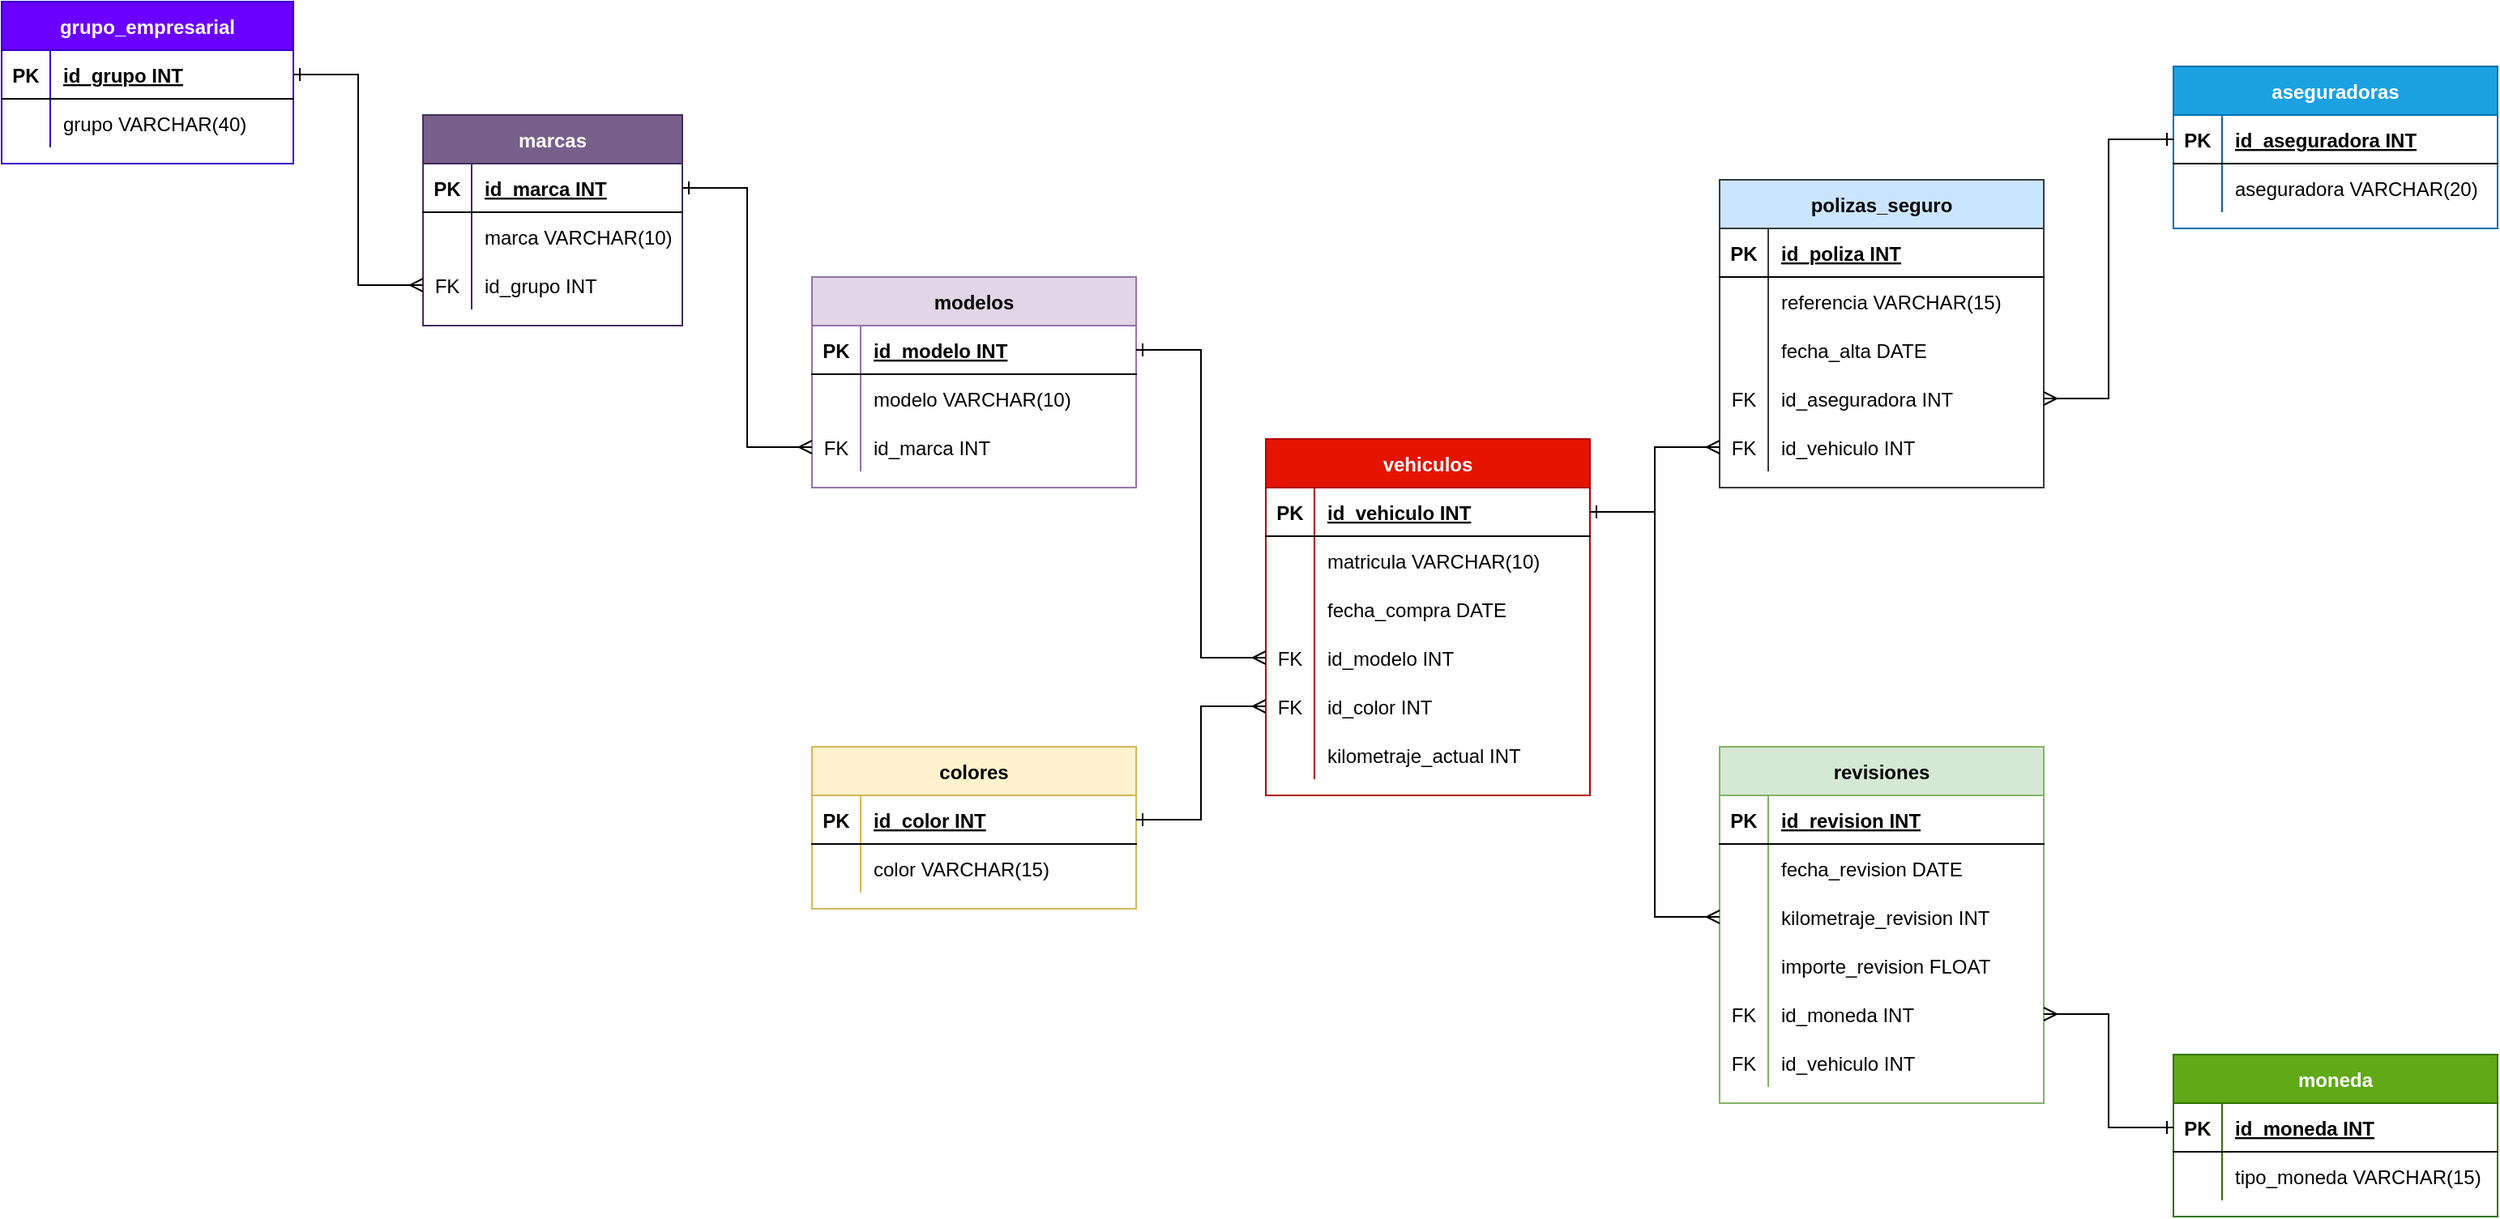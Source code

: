 <mxfile version="16.1.2" type="device"><diagram id="2dfc5r1Tlffnr6DrudNL" name="Página-1"><mxGraphModel dx="2296" dy="1543" grid="1" gridSize="10" guides="1" tooltips="1" connect="1" arrows="1" fold="1" page="0" pageScale="1" pageWidth="3300" pageHeight="4681" math="0" shadow="0"><root><mxCell id="0"/><mxCell id="1" parent="0"/><mxCell id="nvIoM6P-aH5zfTvKxZaG-1" value="vehiculos" style="shape=table;startSize=30;container=1;collapsible=1;childLayout=tableLayout;fixedRows=1;rowLines=0;fontStyle=1;align=center;resizeLast=1;fillColor=#e51400;fontColor=#ffffff;strokeColor=#B20000;" parent="1" vertex="1"><mxGeometry x="600" y="200" width="200" height="220" as="geometry"/></mxCell><mxCell id="nvIoM6P-aH5zfTvKxZaG-2" value="" style="shape=tableRow;horizontal=0;startSize=0;swimlaneHead=0;swimlaneBody=0;fillColor=none;collapsible=0;dropTarget=0;points=[[0,0.5],[1,0.5]];portConstraint=eastwest;top=0;left=0;right=0;bottom=1;" parent="nvIoM6P-aH5zfTvKxZaG-1" vertex="1"><mxGeometry y="30" width="200" height="30" as="geometry"/></mxCell><mxCell id="nvIoM6P-aH5zfTvKxZaG-3" value="PK" style="shape=partialRectangle;connectable=0;fillColor=none;top=0;left=0;bottom=0;right=0;fontStyle=1;overflow=hidden;" parent="nvIoM6P-aH5zfTvKxZaG-2" vertex="1"><mxGeometry width="30" height="30" as="geometry"><mxRectangle width="30" height="30" as="alternateBounds"/></mxGeometry></mxCell><mxCell id="nvIoM6P-aH5zfTvKxZaG-4" value="id_vehiculo INT" style="shape=partialRectangle;connectable=0;fillColor=none;top=0;left=0;bottom=0;right=0;align=left;spacingLeft=6;fontStyle=5;overflow=hidden;" parent="nvIoM6P-aH5zfTvKxZaG-2" vertex="1"><mxGeometry x="30" width="170" height="30" as="geometry"><mxRectangle width="170" height="30" as="alternateBounds"/></mxGeometry></mxCell><mxCell id="nvIoM6P-aH5zfTvKxZaG-5" value="" style="shape=tableRow;horizontal=0;startSize=0;swimlaneHead=0;swimlaneBody=0;fillColor=none;collapsible=0;dropTarget=0;points=[[0,0.5],[1,0.5]];portConstraint=eastwest;top=0;left=0;right=0;bottom=0;" parent="nvIoM6P-aH5zfTvKxZaG-1" vertex="1"><mxGeometry y="60" width="200" height="30" as="geometry"/></mxCell><mxCell id="nvIoM6P-aH5zfTvKxZaG-6" value="" style="shape=partialRectangle;connectable=0;fillColor=none;top=0;left=0;bottom=0;right=0;editable=1;overflow=hidden;" parent="nvIoM6P-aH5zfTvKxZaG-5" vertex="1"><mxGeometry width="30" height="30" as="geometry"><mxRectangle width="30" height="30" as="alternateBounds"/></mxGeometry></mxCell><mxCell id="nvIoM6P-aH5zfTvKxZaG-7" value="matricula VARCHAR(10)" style="shape=partialRectangle;connectable=0;fillColor=none;top=0;left=0;bottom=0;right=0;align=left;spacingLeft=6;overflow=hidden;" parent="nvIoM6P-aH5zfTvKxZaG-5" vertex="1"><mxGeometry x="30" width="170" height="30" as="geometry"><mxRectangle width="170" height="30" as="alternateBounds"/></mxGeometry></mxCell><mxCell id="nvIoM6P-aH5zfTvKxZaG-8" value="" style="shape=tableRow;horizontal=0;startSize=0;swimlaneHead=0;swimlaneBody=0;fillColor=none;collapsible=0;dropTarget=0;points=[[0,0.5],[1,0.5]];portConstraint=eastwest;top=0;left=0;right=0;bottom=0;" parent="nvIoM6P-aH5zfTvKxZaG-1" vertex="1"><mxGeometry y="90" width="200" height="30" as="geometry"/></mxCell><mxCell id="nvIoM6P-aH5zfTvKxZaG-9" value="" style="shape=partialRectangle;connectable=0;fillColor=none;top=0;left=0;bottom=0;right=0;editable=1;overflow=hidden;" parent="nvIoM6P-aH5zfTvKxZaG-8" vertex="1"><mxGeometry width="30" height="30" as="geometry"><mxRectangle width="30" height="30" as="alternateBounds"/></mxGeometry></mxCell><mxCell id="nvIoM6P-aH5zfTvKxZaG-10" value="fecha_compra DATE" style="shape=partialRectangle;connectable=0;fillColor=none;top=0;left=0;bottom=0;right=0;align=left;spacingLeft=6;overflow=hidden;" parent="nvIoM6P-aH5zfTvKxZaG-8" vertex="1"><mxGeometry x="30" width="170" height="30" as="geometry"><mxRectangle width="170" height="30" as="alternateBounds"/></mxGeometry></mxCell><mxCell id="nvIoM6P-aH5zfTvKxZaG-11" value="" style="shape=tableRow;horizontal=0;startSize=0;swimlaneHead=0;swimlaneBody=0;fillColor=none;collapsible=0;dropTarget=0;points=[[0,0.5],[1,0.5]];portConstraint=eastwest;top=0;left=0;right=0;bottom=0;" parent="nvIoM6P-aH5zfTvKxZaG-1" vertex="1"><mxGeometry y="120" width="200" height="30" as="geometry"/></mxCell><mxCell id="nvIoM6P-aH5zfTvKxZaG-12" value="FK" style="shape=partialRectangle;connectable=0;fillColor=none;top=0;left=0;bottom=0;right=0;editable=1;overflow=hidden;" parent="nvIoM6P-aH5zfTvKxZaG-11" vertex="1"><mxGeometry width="30" height="30" as="geometry"><mxRectangle width="30" height="30" as="alternateBounds"/></mxGeometry></mxCell><mxCell id="nvIoM6P-aH5zfTvKxZaG-13" value="id_modelo INT" style="shape=partialRectangle;connectable=0;fillColor=none;top=0;left=0;bottom=0;right=0;align=left;spacingLeft=6;overflow=hidden;" parent="nvIoM6P-aH5zfTvKxZaG-11" vertex="1"><mxGeometry x="30" width="170" height="30" as="geometry"><mxRectangle width="170" height="30" as="alternateBounds"/></mxGeometry></mxCell><mxCell id="nvIoM6P-aH5zfTvKxZaG-131" style="shape=tableRow;horizontal=0;startSize=0;swimlaneHead=0;swimlaneBody=0;fillColor=none;collapsible=0;dropTarget=0;points=[[0,0.5],[1,0.5]];portConstraint=eastwest;top=0;left=0;right=0;bottom=0;" parent="nvIoM6P-aH5zfTvKxZaG-1" vertex="1"><mxGeometry y="150" width="200" height="30" as="geometry"/></mxCell><mxCell id="nvIoM6P-aH5zfTvKxZaG-132" value="FK" style="shape=partialRectangle;connectable=0;fillColor=none;top=0;left=0;bottom=0;right=0;editable=1;overflow=hidden;" parent="nvIoM6P-aH5zfTvKxZaG-131" vertex="1"><mxGeometry width="30" height="30" as="geometry"><mxRectangle width="30" height="30" as="alternateBounds"/></mxGeometry></mxCell><mxCell id="nvIoM6P-aH5zfTvKxZaG-133" value="id_color INT" style="shape=partialRectangle;connectable=0;fillColor=none;top=0;left=0;bottom=0;right=0;align=left;spacingLeft=6;overflow=hidden;" parent="nvIoM6P-aH5zfTvKxZaG-131" vertex="1"><mxGeometry x="30" width="170" height="30" as="geometry"><mxRectangle width="170" height="30" as="alternateBounds"/></mxGeometry></mxCell><mxCell id="nvIoM6P-aH5zfTvKxZaG-135" style="shape=tableRow;horizontal=0;startSize=0;swimlaneHead=0;swimlaneBody=0;fillColor=none;collapsible=0;dropTarget=0;points=[[0,0.5],[1,0.5]];portConstraint=eastwest;top=0;left=0;right=0;bottom=0;" parent="nvIoM6P-aH5zfTvKxZaG-1" vertex="1"><mxGeometry y="180" width="200" height="30" as="geometry"/></mxCell><mxCell id="nvIoM6P-aH5zfTvKxZaG-136" style="shape=partialRectangle;connectable=0;fillColor=none;top=0;left=0;bottom=0;right=0;editable=1;overflow=hidden;" parent="nvIoM6P-aH5zfTvKxZaG-135" vertex="1"><mxGeometry width="30" height="30" as="geometry"><mxRectangle width="30" height="30" as="alternateBounds"/></mxGeometry></mxCell><mxCell id="nvIoM6P-aH5zfTvKxZaG-137" value="kilometraje_actual INT" style="shape=partialRectangle;connectable=0;fillColor=none;top=0;left=0;bottom=0;right=0;align=left;spacingLeft=6;overflow=hidden;" parent="nvIoM6P-aH5zfTvKxZaG-135" vertex="1"><mxGeometry x="30" width="170" height="30" as="geometry"><mxRectangle width="170" height="30" as="alternateBounds"/></mxGeometry></mxCell><mxCell id="nvIoM6P-aH5zfTvKxZaG-14" value="modelos" style="shape=table;startSize=30;container=1;collapsible=1;childLayout=tableLayout;fixedRows=1;rowLines=0;fontStyle=1;align=center;resizeLast=1;fillColor=#e1d5e7;strokeColor=#9673a6;" parent="1" vertex="1"><mxGeometry x="320" y="100" width="200" height="130" as="geometry"/></mxCell><mxCell id="nvIoM6P-aH5zfTvKxZaG-15" value="" style="shape=tableRow;horizontal=0;startSize=0;swimlaneHead=0;swimlaneBody=0;fillColor=none;collapsible=0;dropTarget=0;points=[[0,0.5],[1,0.5]];portConstraint=eastwest;top=0;left=0;right=0;bottom=1;" parent="nvIoM6P-aH5zfTvKxZaG-14" vertex="1"><mxGeometry y="30" width="200" height="30" as="geometry"/></mxCell><mxCell id="nvIoM6P-aH5zfTvKxZaG-16" value="PK" style="shape=partialRectangle;connectable=0;fillColor=none;top=0;left=0;bottom=0;right=0;fontStyle=1;overflow=hidden;" parent="nvIoM6P-aH5zfTvKxZaG-15" vertex="1"><mxGeometry width="30" height="30" as="geometry"><mxRectangle width="30" height="30" as="alternateBounds"/></mxGeometry></mxCell><mxCell id="nvIoM6P-aH5zfTvKxZaG-17" value="id_modelo INT" style="shape=partialRectangle;connectable=0;fillColor=none;top=0;left=0;bottom=0;right=0;align=left;spacingLeft=6;fontStyle=5;overflow=hidden;" parent="nvIoM6P-aH5zfTvKxZaG-15" vertex="1"><mxGeometry x="30" width="170" height="30" as="geometry"><mxRectangle width="170" height="30" as="alternateBounds"/></mxGeometry></mxCell><mxCell id="nvIoM6P-aH5zfTvKxZaG-18" value="" style="shape=tableRow;horizontal=0;startSize=0;swimlaneHead=0;swimlaneBody=0;fillColor=none;collapsible=0;dropTarget=0;points=[[0,0.5],[1,0.5]];portConstraint=eastwest;top=0;left=0;right=0;bottom=0;" parent="nvIoM6P-aH5zfTvKxZaG-14" vertex="1"><mxGeometry y="60" width="200" height="30" as="geometry"/></mxCell><mxCell id="nvIoM6P-aH5zfTvKxZaG-19" value="" style="shape=partialRectangle;connectable=0;fillColor=none;top=0;left=0;bottom=0;right=0;editable=1;overflow=hidden;" parent="nvIoM6P-aH5zfTvKxZaG-18" vertex="1"><mxGeometry width="30" height="30" as="geometry"><mxRectangle width="30" height="30" as="alternateBounds"/></mxGeometry></mxCell><mxCell id="nvIoM6P-aH5zfTvKxZaG-20" value="modelo VARCHAR(10)" style="shape=partialRectangle;connectable=0;fillColor=none;top=0;left=0;bottom=0;right=0;align=left;spacingLeft=6;overflow=hidden;" parent="nvIoM6P-aH5zfTvKxZaG-18" vertex="1"><mxGeometry x="30" width="170" height="30" as="geometry"><mxRectangle width="170" height="30" as="alternateBounds"/></mxGeometry></mxCell><mxCell id="nvIoM6P-aH5zfTvKxZaG-21" value="" style="shape=tableRow;horizontal=0;startSize=0;swimlaneHead=0;swimlaneBody=0;fillColor=none;collapsible=0;dropTarget=0;points=[[0,0.5],[1,0.5]];portConstraint=eastwest;top=0;left=0;right=0;bottom=0;" parent="nvIoM6P-aH5zfTvKxZaG-14" vertex="1"><mxGeometry y="90" width="200" height="30" as="geometry"/></mxCell><mxCell id="nvIoM6P-aH5zfTvKxZaG-22" value="FK" style="shape=partialRectangle;connectable=0;fillColor=none;top=0;left=0;bottom=0;right=0;editable=1;overflow=hidden;" parent="nvIoM6P-aH5zfTvKxZaG-21" vertex="1"><mxGeometry width="30" height="30" as="geometry"><mxRectangle width="30" height="30" as="alternateBounds"/></mxGeometry></mxCell><mxCell id="nvIoM6P-aH5zfTvKxZaG-23" value="id_marca INT" style="shape=partialRectangle;connectable=0;fillColor=none;top=0;left=0;bottom=0;right=0;align=left;spacingLeft=6;overflow=hidden;" parent="nvIoM6P-aH5zfTvKxZaG-21" vertex="1"><mxGeometry x="30" width="170" height="30" as="geometry"><mxRectangle width="170" height="30" as="alternateBounds"/></mxGeometry></mxCell><mxCell id="nvIoM6P-aH5zfTvKxZaG-27" value="marcas" style="shape=table;startSize=30;container=1;collapsible=1;childLayout=tableLayout;fixedRows=1;rowLines=0;fontStyle=1;align=center;resizeLast=1;fillColor=#76608a;fontColor=#ffffff;strokeColor=#432D57;" parent="1" vertex="1"><mxGeometry x="80" width="160" height="130" as="geometry"/></mxCell><mxCell id="nvIoM6P-aH5zfTvKxZaG-28" value="" style="shape=tableRow;horizontal=0;startSize=0;swimlaneHead=0;swimlaneBody=0;fillColor=none;collapsible=0;dropTarget=0;points=[[0,0.5],[1,0.5]];portConstraint=eastwest;top=0;left=0;right=0;bottom=1;" parent="nvIoM6P-aH5zfTvKxZaG-27" vertex="1"><mxGeometry y="30" width="160" height="30" as="geometry"/></mxCell><mxCell id="nvIoM6P-aH5zfTvKxZaG-29" value="PK" style="shape=partialRectangle;connectable=0;fillColor=none;top=0;left=0;bottom=0;right=0;fontStyle=1;overflow=hidden;" parent="nvIoM6P-aH5zfTvKxZaG-28" vertex="1"><mxGeometry width="30" height="30" as="geometry"><mxRectangle width="30" height="30" as="alternateBounds"/></mxGeometry></mxCell><mxCell id="nvIoM6P-aH5zfTvKxZaG-30" value="id_marca INT" style="shape=partialRectangle;connectable=0;fillColor=none;top=0;left=0;bottom=0;right=0;align=left;spacingLeft=6;fontStyle=5;overflow=hidden;" parent="nvIoM6P-aH5zfTvKxZaG-28" vertex="1"><mxGeometry x="30" width="130" height="30" as="geometry"><mxRectangle width="130" height="30" as="alternateBounds"/></mxGeometry></mxCell><mxCell id="nvIoM6P-aH5zfTvKxZaG-31" value="" style="shape=tableRow;horizontal=0;startSize=0;swimlaneHead=0;swimlaneBody=0;fillColor=none;collapsible=0;dropTarget=0;points=[[0,0.5],[1,0.5]];portConstraint=eastwest;top=0;left=0;right=0;bottom=0;" parent="nvIoM6P-aH5zfTvKxZaG-27" vertex="1"><mxGeometry y="60" width="160" height="30" as="geometry"/></mxCell><mxCell id="nvIoM6P-aH5zfTvKxZaG-32" value="" style="shape=partialRectangle;connectable=0;fillColor=none;top=0;left=0;bottom=0;right=0;editable=1;overflow=hidden;" parent="nvIoM6P-aH5zfTvKxZaG-31" vertex="1"><mxGeometry width="30" height="30" as="geometry"><mxRectangle width="30" height="30" as="alternateBounds"/></mxGeometry></mxCell><mxCell id="nvIoM6P-aH5zfTvKxZaG-33" value="marca VARCHAR(10)" style="shape=partialRectangle;connectable=0;fillColor=none;top=0;left=0;bottom=0;right=0;align=left;spacingLeft=6;overflow=hidden;" parent="nvIoM6P-aH5zfTvKxZaG-31" vertex="1"><mxGeometry x="30" width="130" height="30" as="geometry"><mxRectangle width="130" height="30" as="alternateBounds"/></mxGeometry></mxCell><mxCell id="nvIoM6P-aH5zfTvKxZaG-34" value="" style="shape=tableRow;horizontal=0;startSize=0;swimlaneHead=0;swimlaneBody=0;fillColor=none;collapsible=0;dropTarget=0;points=[[0,0.5],[1,0.5]];portConstraint=eastwest;top=0;left=0;right=0;bottom=0;" parent="nvIoM6P-aH5zfTvKxZaG-27" vertex="1"><mxGeometry y="90" width="160" height="30" as="geometry"/></mxCell><mxCell id="nvIoM6P-aH5zfTvKxZaG-35" value="FK" style="shape=partialRectangle;connectable=0;fillColor=none;top=0;left=0;bottom=0;right=0;editable=1;overflow=hidden;" parent="nvIoM6P-aH5zfTvKxZaG-34" vertex="1"><mxGeometry width="30" height="30" as="geometry"><mxRectangle width="30" height="30" as="alternateBounds"/></mxGeometry></mxCell><mxCell id="nvIoM6P-aH5zfTvKxZaG-36" value="id_grupo INT" style="shape=partialRectangle;connectable=0;fillColor=none;top=0;left=0;bottom=0;right=0;align=left;spacingLeft=6;overflow=hidden;" parent="nvIoM6P-aH5zfTvKxZaG-34" vertex="1"><mxGeometry x="30" width="130" height="30" as="geometry"><mxRectangle width="130" height="30" as="alternateBounds"/></mxGeometry></mxCell><mxCell id="nvIoM6P-aH5zfTvKxZaG-40" value="grupo_empresarial" style="shape=table;startSize=30;container=1;collapsible=1;childLayout=tableLayout;fixedRows=1;rowLines=0;fontStyle=1;align=center;resizeLast=1;fillColor=#6a00ff;fontColor=#ffffff;strokeColor=#3700CC;" parent="1" vertex="1"><mxGeometry x="-180" y="-70" width="180" height="100" as="geometry"/></mxCell><mxCell id="nvIoM6P-aH5zfTvKxZaG-41" value="" style="shape=tableRow;horizontal=0;startSize=0;swimlaneHead=0;swimlaneBody=0;fillColor=none;collapsible=0;dropTarget=0;points=[[0,0.5],[1,0.5]];portConstraint=eastwest;top=0;left=0;right=0;bottom=1;" parent="nvIoM6P-aH5zfTvKxZaG-40" vertex="1"><mxGeometry y="30" width="180" height="30" as="geometry"/></mxCell><mxCell id="nvIoM6P-aH5zfTvKxZaG-42" value="PK" style="shape=partialRectangle;connectable=0;fillColor=none;top=0;left=0;bottom=0;right=0;fontStyle=1;overflow=hidden;" parent="nvIoM6P-aH5zfTvKxZaG-41" vertex="1"><mxGeometry width="30" height="30" as="geometry"><mxRectangle width="30" height="30" as="alternateBounds"/></mxGeometry></mxCell><mxCell id="nvIoM6P-aH5zfTvKxZaG-43" value="id_grupo INT" style="shape=partialRectangle;connectable=0;fillColor=none;top=0;left=0;bottom=0;right=0;align=left;spacingLeft=6;fontStyle=5;overflow=hidden;" parent="nvIoM6P-aH5zfTvKxZaG-41" vertex="1"><mxGeometry x="30" width="150" height="30" as="geometry"><mxRectangle width="150" height="30" as="alternateBounds"/></mxGeometry></mxCell><mxCell id="nvIoM6P-aH5zfTvKxZaG-44" value="" style="shape=tableRow;horizontal=0;startSize=0;swimlaneHead=0;swimlaneBody=0;fillColor=none;collapsible=0;dropTarget=0;points=[[0,0.5],[1,0.5]];portConstraint=eastwest;top=0;left=0;right=0;bottom=0;" parent="nvIoM6P-aH5zfTvKxZaG-40" vertex="1"><mxGeometry y="60" width="180" height="30" as="geometry"/></mxCell><mxCell id="nvIoM6P-aH5zfTvKxZaG-45" value="" style="shape=partialRectangle;connectable=0;fillColor=none;top=0;left=0;bottom=0;right=0;editable=1;overflow=hidden;" parent="nvIoM6P-aH5zfTvKxZaG-44" vertex="1"><mxGeometry width="30" height="30" as="geometry"><mxRectangle width="30" height="30" as="alternateBounds"/></mxGeometry></mxCell><mxCell id="nvIoM6P-aH5zfTvKxZaG-46" value="grupo VARCHAR(40)" style="shape=partialRectangle;connectable=0;fillColor=none;top=0;left=0;bottom=0;right=0;align=left;spacingLeft=6;overflow=hidden;" parent="nvIoM6P-aH5zfTvKxZaG-44" vertex="1"><mxGeometry x="30" width="150" height="30" as="geometry"><mxRectangle width="150" height="30" as="alternateBounds"/></mxGeometry></mxCell><mxCell id="nvIoM6P-aH5zfTvKxZaG-53" value="colores" style="shape=table;startSize=30;container=1;collapsible=1;childLayout=tableLayout;fixedRows=1;rowLines=0;fontStyle=1;align=center;resizeLast=1;fillColor=#fff2cc;strokeColor=#d6b656;" parent="1" vertex="1"><mxGeometry x="320" y="390" width="200" height="100" as="geometry"/></mxCell><mxCell id="nvIoM6P-aH5zfTvKxZaG-54" value="" style="shape=tableRow;horizontal=0;startSize=0;swimlaneHead=0;swimlaneBody=0;fillColor=none;collapsible=0;dropTarget=0;points=[[0,0.5],[1,0.5]];portConstraint=eastwest;top=0;left=0;right=0;bottom=1;" parent="nvIoM6P-aH5zfTvKxZaG-53" vertex="1"><mxGeometry y="30" width="200" height="30" as="geometry"/></mxCell><mxCell id="nvIoM6P-aH5zfTvKxZaG-55" value="PK" style="shape=partialRectangle;connectable=0;fillColor=none;top=0;left=0;bottom=0;right=0;fontStyle=1;overflow=hidden;" parent="nvIoM6P-aH5zfTvKxZaG-54" vertex="1"><mxGeometry width="30" height="30" as="geometry"><mxRectangle width="30" height="30" as="alternateBounds"/></mxGeometry></mxCell><mxCell id="nvIoM6P-aH5zfTvKxZaG-56" value="id_color INT" style="shape=partialRectangle;connectable=0;fillColor=none;top=0;left=0;bottom=0;right=0;align=left;spacingLeft=6;fontStyle=5;overflow=hidden;" parent="nvIoM6P-aH5zfTvKxZaG-54" vertex="1"><mxGeometry x="30" width="170" height="30" as="geometry"><mxRectangle width="170" height="30" as="alternateBounds"/></mxGeometry></mxCell><mxCell id="nvIoM6P-aH5zfTvKxZaG-57" value="" style="shape=tableRow;horizontal=0;startSize=0;swimlaneHead=0;swimlaneBody=0;fillColor=none;collapsible=0;dropTarget=0;points=[[0,0.5],[1,0.5]];portConstraint=eastwest;top=0;left=0;right=0;bottom=0;" parent="nvIoM6P-aH5zfTvKxZaG-53" vertex="1"><mxGeometry y="60" width="200" height="30" as="geometry"/></mxCell><mxCell id="nvIoM6P-aH5zfTvKxZaG-58" value="" style="shape=partialRectangle;connectable=0;fillColor=none;top=0;left=0;bottom=0;right=0;editable=1;overflow=hidden;" parent="nvIoM6P-aH5zfTvKxZaG-57" vertex="1"><mxGeometry width="30" height="30" as="geometry"><mxRectangle width="30" height="30" as="alternateBounds"/></mxGeometry></mxCell><mxCell id="nvIoM6P-aH5zfTvKxZaG-59" value="color VARCHAR(15)" style="shape=partialRectangle;connectable=0;fillColor=none;top=0;left=0;bottom=0;right=0;align=left;spacingLeft=6;overflow=hidden;" parent="nvIoM6P-aH5zfTvKxZaG-57" vertex="1"><mxGeometry x="30" width="170" height="30" as="geometry"><mxRectangle width="170" height="30" as="alternateBounds"/></mxGeometry></mxCell><mxCell id="nvIoM6P-aH5zfTvKxZaG-66" value="aseguradoras" style="shape=table;startSize=30;container=1;collapsible=1;childLayout=tableLayout;fixedRows=1;rowLines=0;fontStyle=1;align=center;resizeLast=1;fillColor=#1ba1e2;fontColor=#ffffff;strokeColor=#006EAF;" parent="1" vertex="1"><mxGeometry x="1160" y="-30" width="200" height="100" as="geometry"/></mxCell><mxCell id="nvIoM6P-aH5zfTvKxZaG-67" value="" style="shape=tableRow;horizontal=0;startSize=0;swimlaneHead=0;swimlaneBody=0;fillColor=none;collapsible=0;dropTarget=0;points=[[0,0.5],[1,0.5]];portConstraint=eastwest;top=0;left=0;right=0;bottom=1;" parent="nvIoM6P-aH5zfTvKxZaG-66" vertex="1"><mxGeometry y="30" width="200" height="30" as="geometry"/></mxCell><mxCell id="nvIoM6P-aH5zfTvKxZaG-68" value="PK" style="shape=partialRectangle;connectable=0;fillColor=none;top=0;left=0;bottom=0;right=0;fontStyle=1;overflow=hidden;" parent="nvIoM6P-aH5zfTvKxZaG-67" vertex="1"><mxGeometry width="30" height="30" as="geometry"><mxRectangle width="30" height="30" as="alternateBounds"/></mxGeometry></mxCell><mxCell id="nvIoM6P-aH5zfTvKxZaG-69" value="id_aseguradora INT" style="shape=partialRectangle;connectable=0;fillColor=none;top=0;left=0;bottom=0;right=0;align=left;spacingLeft=6;fontStyle=5;overflow=hidden;" parent="nvIoM6P-aH5zfTvKxZaG-67" vertex="1"><mxGeometry x="30" width="170" height="30" as="geometry"><mxRectangle width="170" height="30" as="alternateBounds"/></mxGeometry></mxCell><mxCell id="nvIoM6P-aH5zfTvKxZaG-70" value="" style="shape=tableRow;horizontal=0;startSize=0;swimlaneHead=0;swimlaneBody=0;fillColor=none;collapsible=0;dropTarget=0;points=[[0,0.5],[1,0.5]];portConstraint=eastwest;top=0;left=0;right=0;bottom=0;" parent="nvIoM6P-aH5zfTvKxZaG-66" vertex="1"><mxGeometry y="60" width="200" height="30" as="geometry"/></mxCell><mxCell id="nvIoM6P-aH5zfTvKxZaG-71" value="" style="shape=partialRectangle;connectable=0;fillColor=none;top=0;left=0;bottom=0;right=0;editable=1;overflow=hidden;" parent="nvIoM6P-aH5zfTvKxZaG-70" vertex="1"><mxGeometry width="30" height="30" as="geometry"><mxRectangle width="30" height="30" as="alternateBounds"/></mxGeometry></mxCell><mxCell id="nvIoM6P-aH5zfTvKxZaG-72" value="aseguradora VARCHAR(20)" style="shape=partialRectangle;connectable=0;fillColor=none;top=0;left=0;bottom=0;right=0;align=left;spacingLeft=6;overflow=hidden;" parent="nvIoM6P-aH5zfTvKxZaG-70" vertex="1"><mxGeometry x="30" width="170" height="30" as="geometry"><mxRectangle width="170" height="30" as="alternateBounds"/></mxGeometry></mxCell><mxCell id="nvIoM6P-aH5zfTvKxZaG-79" value="polizas_seguro" style="shape=table;startSize=30;container=1;collapsible=1;childLayout=tableLayout;fixedRows=1;rowLines=0;fontStyle=1;align=center;resizeLast=1;fillColor=#cce5ff;strokeColor=#36393d;" parent="1" vertex="1"><mxGeometry x="880" y="40" width="200" height="190" as="geometry"/></mxCell><mxCell id="nvIoM6P-aH5zfTvKxZaG-80" value="" style="shape=tableRow;horizontal=0;startSize=0;swimlaneHead=0;swimlaneBody=0;fillColor=none;collapsible=0;dropTarget=0;points=[[0,0.5],[1,0.5]];portConstraint=eastwest;top=0;left=0;right=0;bottom=1;" parent="nvIoM6P-aH5zfTvKxZaG-79" vertex="1"><mxGeometry y="30" width="200" height="30" as="geometry"/></mxCell><mxCell id="nvIoM6P-aH5zfTvKxZaG-81" value="PK" style="shape=partialRectangle;connectable=0;fillColor=none;top=0;left=0;bottom=0;right=0;fontStyle=1;overflow=hidden;" parent="nvIoM6P-aH5zfTvKxZaG-80" vertex="1"><mxGeometry width="30" height="30" as="geometry"><mxRectangle width="30" height="30" as="alternateBounds"/></mxGeometry></mxCell><mxCell id="nvIoM6P-aH5zfTvKxZaG-82" value="id_poliza INT" style="shape=partialRectangle;connectable=0;fillColor=none;top=0;left=0;bottom=0;right=0;align=left;spacingLeft=6;fontStyle=5;overflow=hidden;" parent="nvIoM6P-aH5zfTvKxZaG-80" vertex="1"><mxGeometry x="30" width="170" height="30" as="geometry"><mxRectangle width="170" height="30" as="alternateBounds"/></mxGeometry></mxCell><mxCell id="nvIoM6P-aH5zfTvKxZaG-83" value="" style="shape=tableRow;horizontal=0;startSize=0;swimlaneHead=0;swimlaneBody=0;fillColor=none;collapsible=0;dropTarget=0;points=[[0,0.5],[1,0.5]];portConstraint=eastwest;top=0;left=0;right=0;bottom=0;" parent="nvIoM6P-aH5zfTvKxZaG-79" vertex="1"><mxGeometry y="60" width="200" height="30" as="geometry"/></mxCell><mxCell id="nvIoM6P-aH5zfTvKxZaG-84" value="" style="shape=partialRectangle;connectable=0;fillColor=none;top=0;left=0;bottom=0;right=0;editable=1;overflow=hidden;" parent="nvIoM6P-aH5zfTvKxZaG-83" vertex="1"><mxGeometry width="30" height="30" as="geometry"><mxRectangle width="30" height="30" as="alternateBounds"/></mxGeometry></mxCell><mxCell id="nvIoM6P-aH5zfTvKxZaG-85" value="referencia VARCHAR(15)" style="shape=partialRectangle;connectable=0;fillColor=none;top=0;left=0;bottom=0;right=0;align=left;spacingLeft=6;overflow=hidden;" parent="nvIoM6P-aH5zfTvKxZaG-83" vertex="1"><mxGeometry x="30" width="170" height="30" as="geometry"><mxRectangle width="170" height="30" as="alternateBounds"/></mxGeometry></mxCell><mxCell id="qEVYk1-h3r_XTz66TzSC-1" style="shape=tableRow;horizontal=0;startSize=0;swimlaneHead=0;swimlaneBody=0;fillColor=none;collapsible=0;dropTarget=0;points=[[0,0.5],[1,0.5]];portConstraint=eastwest;top=0;left=0;right=0;bottom=0;" vertex="1" parent="nvIoM6P-aH5zfTvKxZaG-79"><mxGeometry y="90" width="200" height="30" as="geometry"/></mxCell><mxCell id="qEVYk1-h3r_XTz66TzSC-2" style="shape=partialRectangle;connectable=0;fillColor=none;top=0;left=0;bottom=0;right=0;editable=1;overflow=hidden;" vertex="1" parent="qEVYk1-h3r_XTz66TzSC-1"><mxGeometry width="30" height="30" as="geometry"><mxRectangle width="30" height="30" as="alternateBounds"/></mxGeometry></mxCell><mxCell id="qEVYk1-h3r_XTz66TzSC-3" value="fecha_alta DATE" style="shape=partialRectangle;connectable=0;fillColor=none;top=0;left=0;bottom=0;right=0;align=left;spacingLeft=6;overflow=hidden;" vertex="1" parent="qEVYk1-h3r_XTz66TzSC-1"><mxGeometry x="30" width="170" height="30" as="geometry"><mxRectangle width="170" height="30" as="alternateBounds"/></mxGeometry></mxCell><mxCell id="nvIoM6P-aH5zfTvKxZaG-86" value="" style="shape=tableRow;horizontal=0;startSize=0;swimlaneHead=0;swimlaneBody=0;fillColor=none;collapsible=0;dropTarget=0;points=[[0,0.5],[1,0.5]];portConstraint=eastwest;top=0;left=0;right=0;bottom=0;" parent="nvIoM6P-aH5zfTvKxZaG-79" vertex="1"><mxGeometry y="120" width="200" height="30" as="geometry"/></mxCell><mxCell id="nvIoM6P-aH5zfTvKxZaG-87" value="FK" style="shape=partialRectangle;connectable=0;fillColor=none;top=0;left=0;bottom=0;right=0;editable=1;overflow=hidden;" parent="nvIoM6P-aH5zfTvKxZaG-86" vertex="1"><mxGeometry width="30" height="30" as="geometry"><mxRectangle width="30" height="30" as="alternateBounds"/></mxGeometry></mxCell><mxCell id="nvIoM6P-aH5zfTvKxZaG-88" value="id_aseguradora INT" style="shape=partialRectangle;connectable=0;fillColor=none;top=0;left=0;bottom=0;right=0;align=left;spacingLeft=6;overflow=hidden;" parent="nvIoM6P-aH5zfTvKxZaG-86" vertex="1"><mxGeometry x="30" width="170" height="30" as="geometry"><mxRectangle width="170" height="30" as="alternateBounds"/></mxGeometry></mxCell><mxCell id="nvIoM6P-aH5zfTvKxZaG-89" value="" style="shape=tableRow;horizontal=0;startSize=0;swimlaneHead=0;swimlaneBody=0;fillColor=none;collapsible=0;dropTarget=0;points=[[0,0.5],[1,0.5]];portConstraint=eastwest;top=0;left=0;right=0;bottom=0;" parent="nvIoM6P-aH5zfTvKxZaG-79" vertex="1"><mxGeometry y="150" width="200" height="30" as="geometry"/></mxCell><mxCell id="nvIoM6P-aH5zfTvKxZaG-90" value="FK" style="shape=partialRectangle;connectable=0;fillColor=none;top=0;left=0;bottom=0;right=0;editable=1;overflow=hidden;" parent="nvIoM6P-aH5zfTvKxZaG-89" vertex="1"><mxGeometry width="30" height="30" as="geometry"><mxRectangle width="30" height="30" as="alternateBounds"/></mxGeometry></mxCell><mxCell id="nvIoM6P-aH5zfTvKxZaG-91" value="id_vehiculo INT" style="shape=partialRectangle;connectable=0;fillColor=none;top=0;left=0;bottom=0;right=0;align=left;spacingLeft=6;overflow=hidden;" parent="nvIoM6P-aH5zfTvKxZaG-89" vertex="1"><mxGeometry x="30" width="170" height="30" as="geometry"><mxRectangle width="170" height="30" as="alternateBounds"/></mxGeometry></mxCell><mxCell id="nvIoM6P-aH5zfTvKxZaG-92" value="revisiones" style="shape=table;startSize=30;container=1;collapsible=1;childLayout=tableLayout;fixedRows=1;rowLines=0;fontStyle=1;align=center;resizeLast=1;fillColor=#d5e8d4;strokeColor=#82b366;" parent="1" vertex="1"><mxGeometry x="880" y="390" width="200" height="220" as="geometry"/></mxCell><mxCell id="nvIoM6P-aH5zfTvKxZaG-93" value="" style="shape=tableRow;horizontal=0;startSize=0;swimlaneHead=0;swimlaneBody=0;fillColor=none;collapsible=0;dropTarget=0;points=[[0,0.5],[1,0.5]];portConstraint=eastwest;top=0;left=0;right=0;bottom=1;" parent="nvIoM6P-aH5zfTvKxZaG-92" vertex="1"><mxGeometry y="30" width="200" height="30" as="geometry"/></mxCell><mxCell id="nvIoM6P-aH5zfTvKxZaG-94" value="PK" style="shape=partialRectangle;connectable=0;fillColor=none;top=0;left=0;bottom=0;right=0;fontStyle=1;overflow=hidden;" parent="nvIoM6P-aH5zfTvKxZaG-93" vertex="1"><mxGeometry width="30" height="30" as="geometry"><mxRectangle width="30" height="30" as="alternateBounds"/></mxGeometry></mxCell><mxCell id="nvIoM6P-aH5zfTvKxZaG-95" value="id_revision INT" style="shape=partialRectangle;connectable=0;fillColor=none;top=0;left=0;bottom=0;right=0;align=left;spacingLeft=6;fontStyle=5;overflow=hidden;" parent="nvIoM6P-aH5zfTvKxZaG-93" vertex="1"><mxGeometry x="30" width="170" height="30" as="geometry"><mxRectangle width="170" height="30" as="alternateBounds"/></mxGeometry></mxCell><mxCell id="qEVYk1-h3r_XTz66TzSC-4" style="shape=tableRow;horizontal=0;startSize=0;swimlaneHead=0;swimlaneBody=0;fillColor=none;collapsible=0;dropTarget=0;points=[[0,0.5],[1,0.5]];portConstraint=eastwest;top=0;left=0;right=0;bottom=0;" vertex="1" parent="nvIoM6P-aH5zfTvKxZaG-92"><mxGeometry y="60" width="200" height="30" as="geometry"/></mxCell><mxCell id="qEVYk1-h3r_XTz66TzSC-5" style="shape=partialRectangle;connectable=0;fillColor=none;top=0;left=0;bottom=0;right=0;editable=1;overflow=hidden;" vertex="1" parent="qEVYk1-h3r_XTz66TzSC-4"><mxGeometry width="30" height="30" as="geometry"><mxRectangle width="30" height="30" as="alternateBounds"/></mxGeometry></mxCell><mxCell id="qEVYk1-h3r_XTz66TzSC-6" value="fecha_revision DATE" style="shape=partialRectangle;connectable=0;fillColor=none;top=0;left=0;bottom=0;right=0;align=left;spacingLeft=6;overflow=hidden;" vertex="1" parent="qEVYk1-h3r_XTz66TzSC-4"><mxGeometry x="30" width="170" height="30" as="geometry"><mxRectangle width="170" height="30" as="alternateBounds"/></mxGeometry></mxCell><mxCell id="nvIoM6P-aH5zfTvKxZaG-105" style="shape=tableRow;horizontal=0;startSize=0;swimlaneHead=0;swimlaneBody=0;fillColor=none;collapsible=0;dropTarget=0;points=[[0,0.5],[1,0.5]];portConstraint=eastwest;top=0;left=0;right=0;bottom=0;" parent="nvIoM6P-aH5zfTvKxZaG-92" vertex="1"><mxGeometry y="90" width="200" height="30" as="geometry"/></mxCell><mxCell id="nvIoM6P-aH5zfTvKxZaG-106" value="" style="shape=partialRectangle;connectable=0;fillColor=none;top=0;left=0;bottom=0;right=0;editable=1;overflow=hidden;" parent="nvIoM6P-aH5zfTvKxZaG-105" vertex="1"><mxGeometry width="30" height="30" as="geometry"><mxRectangle width="30" height="30" as="alternateBounds"/></mxGeometry></mxCell><mxCell id="nvIoM6P-aH5zfTvKxZaG-107" value="kilometraje_revision INT" style="shape=partialRectangle;connectable=0;fillColor=none;top=0;left=0;bottom=0;right=0;align=left;spacingLeft=6;overflow=hidden;" parent="nvIoM6P-aH5zfTvKxZaG-105" vertex="1"><mxGeometry x="30" width="170" height="30" as="geometry"><mxRectangle width="170" height="30" as="alternateBounds"/></mxGeometry></mxCell><mxCell id="nvIoM6P-aH5zfTvKxZaG-96" value="" style="shape=tableRow;horizontal=0;startSize=0;swimlaneHead=0;swimlaneBody=0;fillColor=none;collapsible=0;dropTarget=0;points=[[0,0.5],[1,0.5]];portConstraint=eastwest;top=0;left=0;right=0;bottom=0;" parent="nvIoM6P-aH5zfTvKxZaG-92" vertex="1"><mxGeometry y="120" width="200" height="30" as="geometry"/></mxCell><mxCell id="nvIoM6P-aH5zfTvKxZaG-97" value="" style="shape=partialRectangle;connectable=0;fillColor=none;top=0;left=0;bottom=0;right=0;editable=1;overflow=hidden;" parent="nvIoM6P-aH5zfTvKxZaG-96" vertex="1"><mxGeometry width="30" height="30" as="geometry"><mxRectangle width="30" height="30" as="alternateBounds"/></mxGeometry></mxCell><mxCell id="nvIoM6P-aH5zfTvKxZaG-98" value="importe_revision FLOAT" style="shape=partialRectangle;connectable=0;fillColor=none;top=0;left=0;bottom=0;right=0;align=left;spacingLeft=6;overflow=hidden;" parent="nvIoM6P-aH5zfTvKxZaG-96" vertex="1"><mxGeometry x="30" width="170" height="30" as="geometry"><mxRectangle width="170" height="30" as="alternateBounds"/></mxGeometry></mxCell><mxCell id="nvIoM6P-aH5zfTvKxZaG-99" value="" style="shape=tableRow;horizontal=0;startSize=0;swimlaneHead=0;swimlaneBody=0;fillColor=none;collapsible=0;dropTarget=0;points=[[0,0.5],[1,0.5]];portConstraint=eastwest;top=0;left=0;right=0;bottom=0;" parent="nvIoM6P-aH5zfTvKxZaG-92" vertex="1"><mxGeometry y="150" width="200" height="30" as="geometry"/></mxCell><mxCell id="nvIoM6P-aH5zfTvKxZaG-100" value="FK" style="shape=partialRectangle;connectable=0;fillColor=none;top=0;left=0;bottom=0;right=0;editable=1;overflow=hidden;" parent="nvIoM6P-aH5zfTvKxZaG-99" vertex="1"><mxGeometry width="30" height="30" as="geometry"><mxRectangle width="30" height="30" as="alternateBounds"/></mxGeometry></mxCell><mxCell id="nvIoM6P-aH5zfTvKxZaG-101" value="id_moneda INT" style="shape=partialRectangle;connectable=0;fillColor=none;top=0;left=0;bottom=0;right=0;align=left;spacingLeft=6;overflow=hidden;" parent="nvIoM6P-aH5zfTvKxZaG-99" vertex="1"><mxGeometry x="30" width="170" height="30" as="geometry"><mxRectangle width="170" height="30" as="alternateBounds"/></mxGeometry></mxCell><mxCell id="nvIoM6P-aH5zfTvKxZaG-102" value="" style="shape=tableRow;horizontal=0;startSize=0;swimlaneHead=0;swimlaneBody=0;fillColor=none;collapsible=0;dropTarget=0;points=[[0,0.5],[1,0.5]];portConstraint=eastwest;top=0;left=0;right=0;bottom=0;" parent="nvIoM6P-aH5zfTvKxZaG-92" vertex="1"><mxGeometry y="180" width="200" height="30" as="geometry"/></mxCell><mxCell id="nvIoM6P-aH5zfTvKxZaG-103" value="FK" style="shape=partialRectangle;connectable=0;fillColor=none;top=0;left=0;bottom=0;right=0;editable=1;overflow=hidden;" parent="nvIoM6P-aH5zfTvKxZaG-102" vertex="1"><mxGeometry width="30" height="30" as="geometry"><mxRectangle width="30" height="30" as="alternateBounds"/></mxGeometry></mxCell><mxCell id="nvIoM6P-aH5zfTvKxZaG-104" value="id_vehiculo INT" style="shape=partialRectangle;connectable=0;fillColor=none;top=0;left=0;bottom=0;right=0;align=left;spacingLeft=6;overflow=hidden;" parent="nvIoM6P-aH5zfTvKxZaG-102" vertex="1"><mxGeometry x="30" width="170" height="30" as="geometry"><mxRectangle width="170" height="30" as="alternateBounds"/></mxGeometry></mxCell><mxCell id="nvIoM6P-aH5zfTvKxZaG-108" style="edgeStyle=orthogonalEdgeStyle;rounded=0;orthogonalLoop=1;jettySize=auto;html=1;exitX=1;exitY=0.5;exitDx=0;exitDy=0;startArrow=ERone;startFill=0;endArrow=ERmany;endFill=0;" parent="1" source="nvIoM6P-aH5zfTvKxZaG-2" target="nvIoM6P-aH5zfTvKxZaG-105" edge="1"><mxGeometry relative="1" as="geometry"/></mxCell><mxCell id="nvIoM6P-aH5zfTvKxZaG-109" style="edgeStyle=orthogonalEdgeStyle;rounded=0;orthogonalLoop=1;jettySize=auto;html=1;exitX=1;exitY=0.5;exitDx=0;exitDy=0;entryX=0;entryY=0.5;entryDx=0;entryDy=0;startArrow=ERmany;startFill=0;endArrow=ERone;endFill=0;" parent="1" source="nvIoM6P-aH5zfTvKxZaG-86" target="nvIoM6P-aH5zfTvKxZaG-67" edge="1"><mxGeometry relative="1" as="geometry"/></mxCell><mxCell id="nvIoM6P-aH5zfTvKxZaG-110" style="edgeStyle=orthogonalEdgeStyle;rounded=0;orthogonalLoop=1;jettySize=auto;html=1;exitX=1;exitY=0.5;exitDx=0;exitDy=0;entryX=0;entryY=0.5;entryDx=0;entryDy=0;startArrow=ERone;startFill=0;endArrow=ERmany;endFill=0;" parent="1" source="nvIoM6P-aH5zfTvKxZaG-2" target="nvIoM6P-aH5zfTvKxZaG-89" edge="1"><mxGeometry relative="1" as="geometry"/></mxCell><mxCell id="nvIoM6P-aH5zfTvKxZaG-111" value="moneda" style="shape=table;startSize=30;container=1;collapsible=1;childLayout=tableLayout;fixedRows=1;rowLines=0;fontStyle=1;align=center;resizeLast=1;fillColor=#60a917;fontColor=#ffffff;strokeColor=#2D7600;" parent="1" vertex="1"><mxGeometry x="1160" y="580" width="200" height="100" as="geometry"/></mxCell><mxCell id="nvIoM6P-aH5zfTvKxZaG-112" value="" style="shape=tableRow;horizontal=0;startSize=0;swimlaneHead=0;swimlaneBody=0;fillColor=none;collapsible=0;dropTarget=0;points=[[0,0.5],[1,0.5]];portConstraint=eastwest;top=0;left=0;right=0;bottom=1;" parent="nvIoM6P-aH5zfTvKxZaG-111" vertex="1"><mxGeometry y="30" width="200" height="30" as="geometry"/></mxCell><mxCell id="nvIoM6P-aH5zfTvKxZaG-113" value="PK" style="shape=partialRectangle;connectable=0;fillColor=none;top=0;left=0;bottom=0;right=0;fontStyle=1;overflow=hidden;" parent="nvIoM6P-aH5zfTvKxZaG-112" vertex="1"><mxGeometry width="30" height="30" as="geometry"><mxRectangle width="30" height="30" as="alternateBounds"/></mxGeometry></mxCell><mxCell id="nvIoM6P-aH5zfTvKxZaG-114" value="id_moneda INT" style="shape=partialRectangle;connectable=0;fillColor=none;top=0;left=0;bottom=0;right=0;align=left;spacingLeft=6;fontStyle=5;overflow=hidden;" parent="nvIoM6P-aH5zfTvKxZaG-112" vertex="1"><mxGeometry x="30" width="170" height="30" as="geometry"><mxRectangle width="170" height="30" as="alternateBounds"/></mxGeometry></mxCell><mxCell id="nvIoM6P-aH5zfTvKxZaG-115" value="" style="shape=tableRow;horizontal=0;startSize=0;swimlaneHead=0;swimlaneBody=0;fillColor=none;collapsible=0;dropTarget=0;points=[[0,0.5],[1,0.5]];portConstraint=eastwest;top=0;left=0;right=0;bottom=0;" parent="nvIoM6P-aH5zfTvKxZaG-111" vertex="1"><mxGeometry y="60" width="200" height="30" as="geometry"/></mxCell><mxCell id="nvIoM6P-aH5zfTvKxZaG-116" value="" style="shape=partialRectangle;connectable=0;fillColor=none;top=0;left=0;bottom=0;right=0;editable=1;overflow=hidden;" parent="nvIoM6P-aH5zfTvKxZaG-115" vertex="1"><mxGeometry width="30" height="30" as="geometry"><mxRectangle width="30" height="30" as="alternateBounds"/></mxGeometry></mxCell><mxCell id="nvIoM6P-aH5zfTvKxZaG-117" value="tipo_moneda VARCHAR(15)" style="shape=partialRectangle;connectable=0;fillColor=none;top=0;left=0;bottom=0;right=0;align=left;spacingLeft=6;overflow=hidden;" parent="nvIoM6P-aH5zfTvKxZaG-115" vertex="1"><mxGeometry x="30" width="170" height="30" as="geometry"><mxRectangle width="170" height="30" as="alternateBounds"/></mxGeometry></mxCell><mxCell id="nvIoM6P-aH5zfTvKxZaG-127" style="edgeStyle=orthogonalEdgeStyle;rounded=0;orthogonalLoop=1;jettySize=auto;html=1;exitX=1;exitY=0.5;exitDx=0;exitDy=0;entryX=0;entryY=0.5;entryDx=0;entryDy=0;startArrow=ERmany;startFill=0;endArrow=ERone;endFill=0;" parent="1" source="nvIoM6P-aH5zfTvKxZaG-124" target="nvIoM6P-aH5zfTvKxZaG-112" edge="1"><mxGeometry relative="1" as="geometry"/></mxCell><mxCell id="nvIoM6P-aH5zfTvKxZaG-128" style="edgeStyle=orthogonalEdgeStyle;rounded=0;orthogonalLoop=1;jettySize=auto;html=1;exitX=0;exitY=0.5;exitDx=0;exitDy=0;startArrow=ERmany;startFill=0;endArrow=ERone;endFill=0;" parent="1" source="nvIoM6P-aH5zfTvKxZaG-21" target="nvIoM6P-aH5zfTvKxZaG-28" edge="1"><mxGeometry relative="1" as="geometry"/></mxCell><mxCell id="nvIoM6P-aH5zfTvKxZaG-129" style="edgeStyle=orthogonalEdgeStyle;rounded=0;orthogonalLoop=1;jettySize=auto;html=1;entryX=0;entryY=0.5;entryDx=0;entryDy=0;startArrow=ERone;startFill=0;endArrow=ERmany;endFill=0;exitX=1;exitY=0.5;exitDx=0;exitDy=0;" parent="1" source="nvIoM6P-aH5zfTvKxZaG-41" target="nvIoM6P-aH5zfTvKxZaG-34" edge="1"><mxGeometry relative="1" as="geometry"><mxPoint x="-10" y="-30" as="sourcePoint"/></mxGeometry></mxCell><mxCell id="nvIoM6P-aH5zfTvKxZaG-130" style="edgeStyle=orthogonalEdgeStyle;rounded=0;orthogonalLoop=1;jettySize=auto;html=1;exitX=1;exitY=0.5;exitDx=0;exitDy=0;entryX=0;entryY=0.5;entryDx=0;entryDy=0;startArrow=ERone;startFill=0;endArrow=ERmany;endFill=0;" parent="1" source="nvIoM6P-aH5zfTvKxZaG-15" target="nvIoM6P-aH5zfTvKxZaG-11" edge="1"><mxGeometry relative="1" as="geometry"/></mxCell><mxCell id="nvIoM6P-aH5zfTvKxZaG-134" style="edgeStyle=orthogonalEdgeStyle;rounded=0;orthogonalLoop=1;jettySize=auto;html=1;exitX=1;exitY=0.5;exitDx=0;exitDy=0;entryX=0;entryY=0.5;entryDx=0;entryDy=0;startArrow=ERone;startFill=0;endArrow=ERmany;endFill=0;" parent="1" source="nvIoM6P-aH5zfTvKxZaG-54" target="nvIoM6P-aH5zfTvKxZaG-131" edge="1"><mxGeometry relative="1" as="geometry"/></mxCell><mxCell id="qEVYk1-h3r_XTz66TzSC-7" style="edgeStyle=orthogonalEdgeStyle;rounded=0;orthogonalLoop=1;jettySize=auto;html=1;exitX=1;exitY=0.5;exitDx=0;exitDy=0;entryX=0;entryY=0.5;entryDx=0;entryDy=0;endArrow=ERone;endFill=0;startArrow=ERmany;startFill=0;" edge="1" parent="1" source="nvIoM6P-aH5zfTvKxZaG-99" target="nvIoM6P-aH5zfTvKxZaG-112"><mxGeometry relative="1" as="geometry"/></mxCell></root></mxGraphModel></diagram></mxfile>